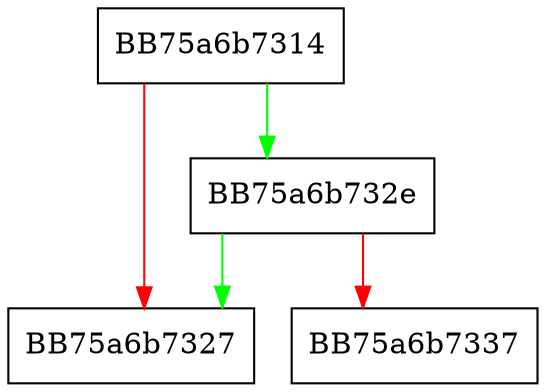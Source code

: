 digraph LUM_GetUserProfileHandleFromToken {
  node [shape="box"];
  graph [splines=ortho];
  BB75a6b7314 -> BB75a6b732e [color="green"];
  BB75a6b7314 -> BB75a6b7327 [color="red"];
  BB75a6b732e -> BB75a6b7327 [color="green"];
  BB75a6b732e -> BB75a6b7337 [color="red"];
}